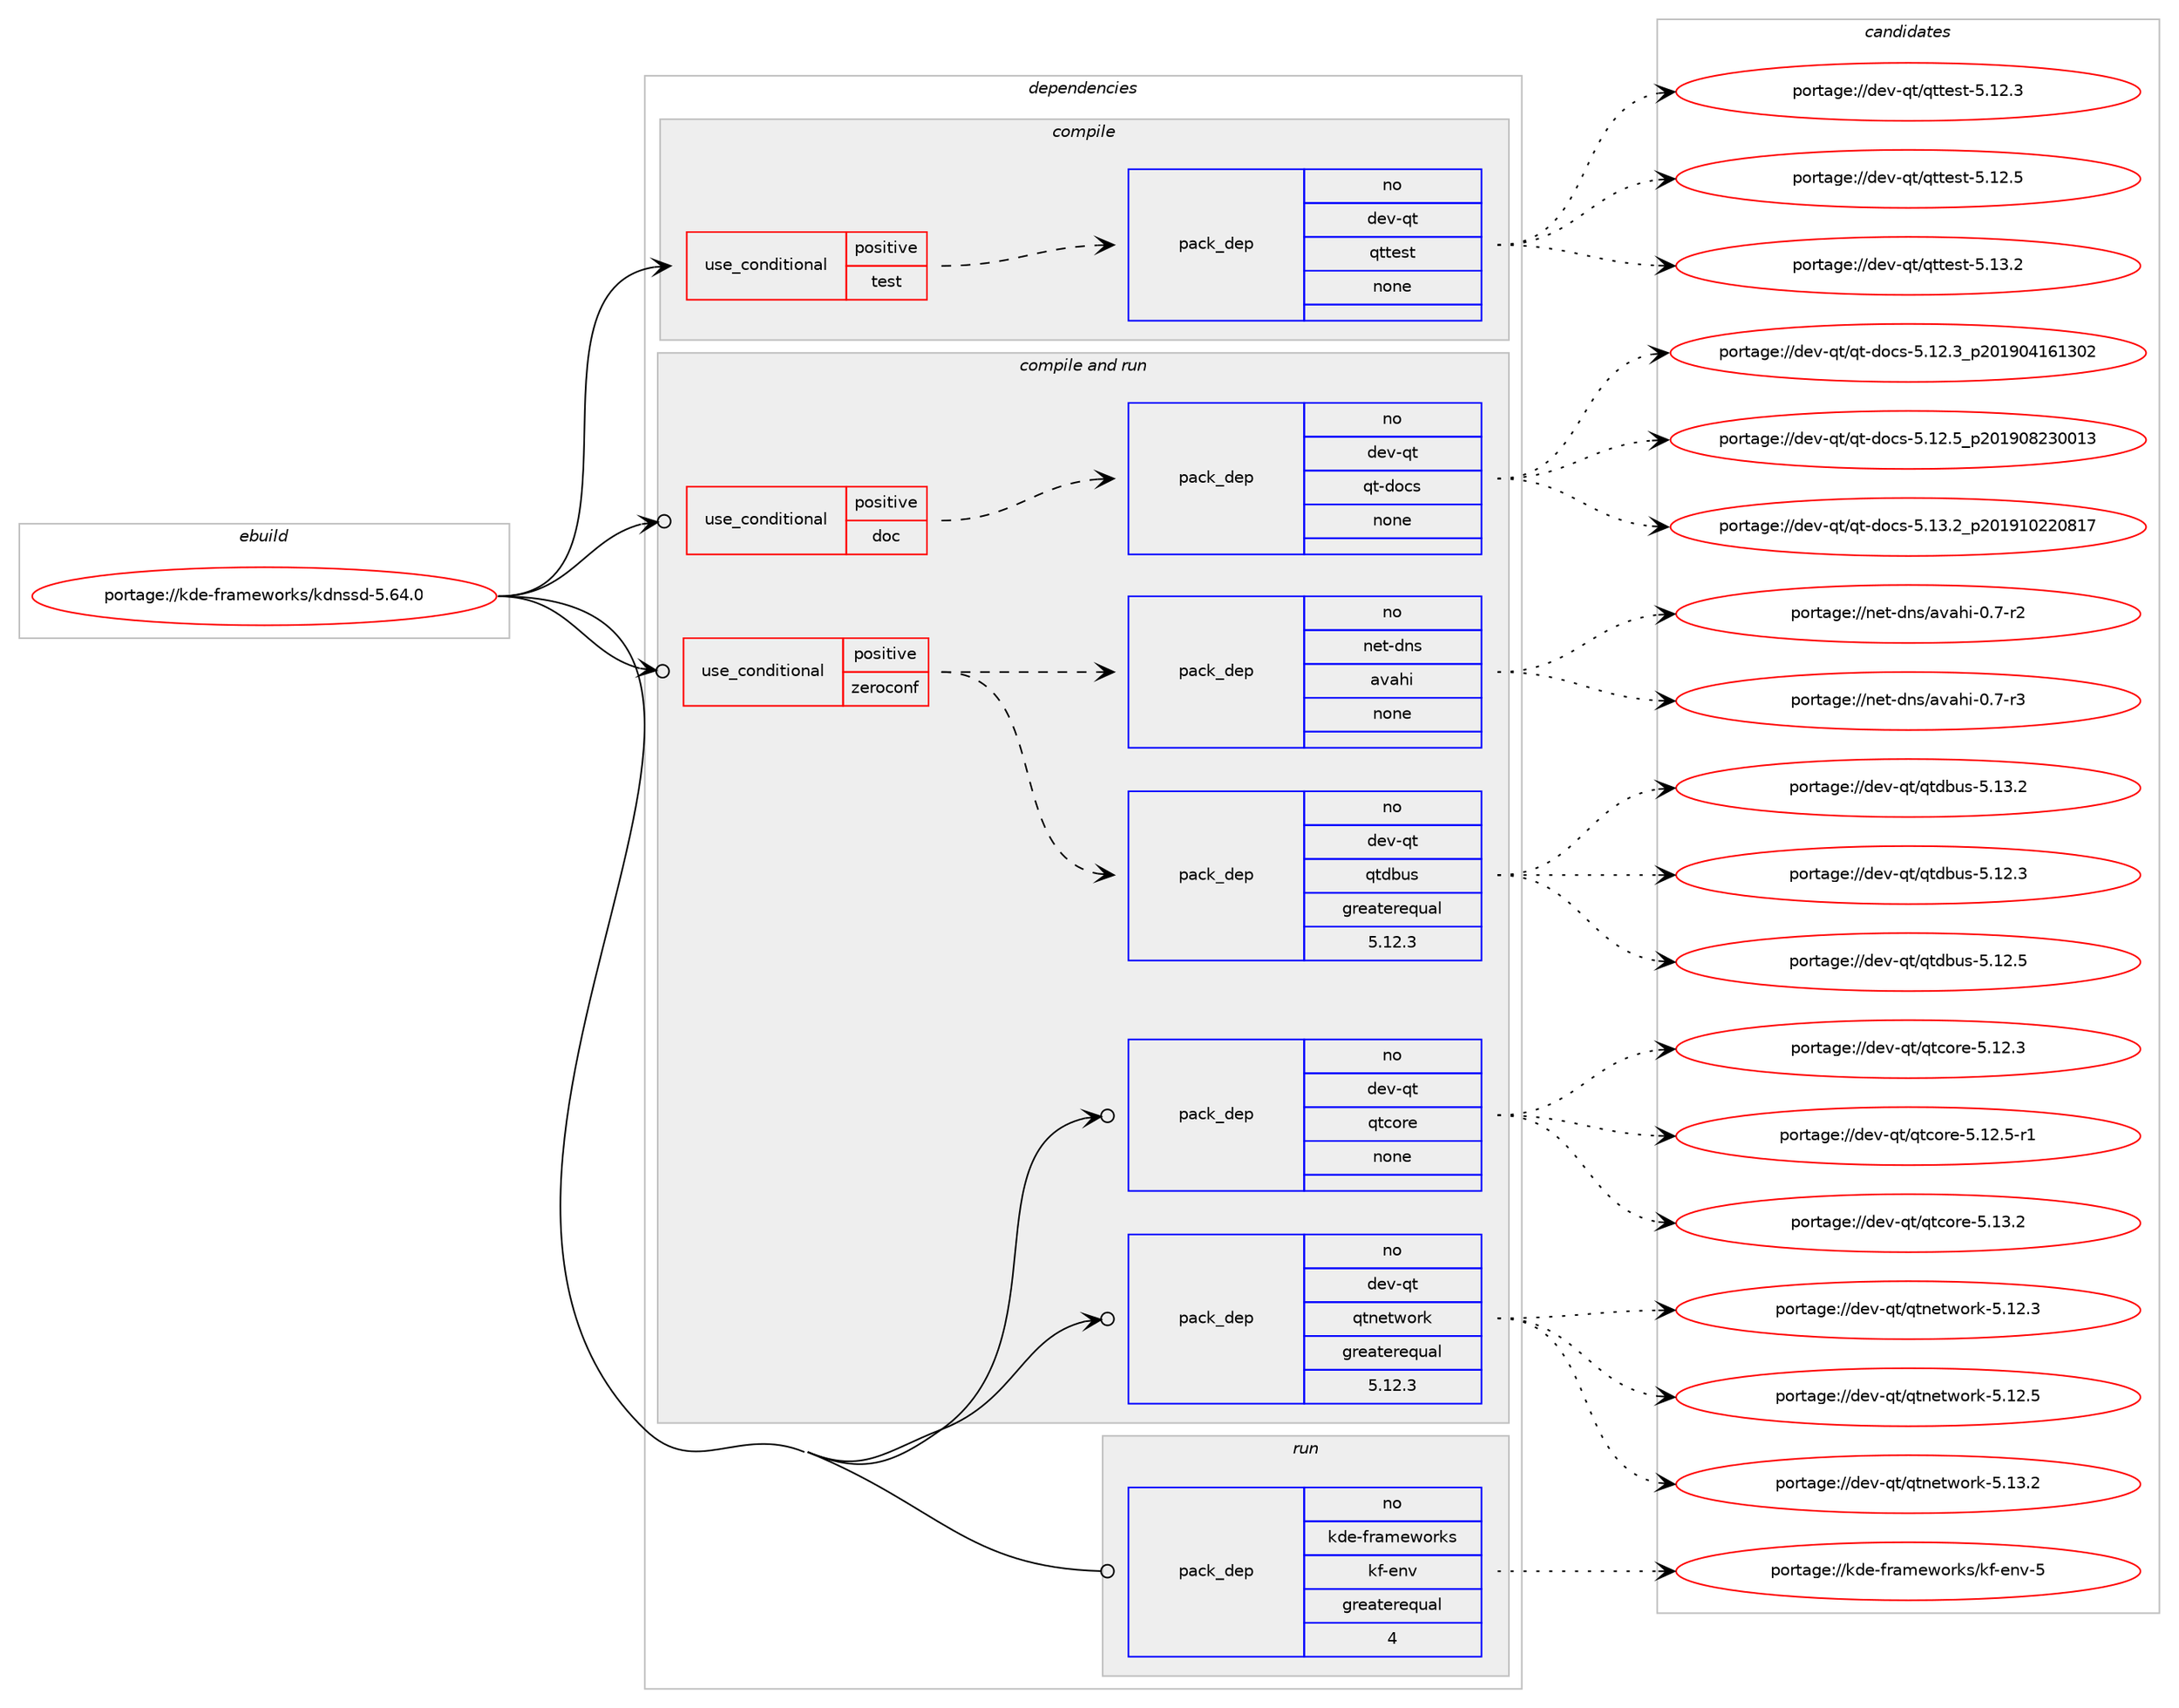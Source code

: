 digraph prolog {

# *************
# Graph options
# *************

newrank=true;
concentrate=true;
compound=true;
graph [rankdir=LR,fontname=Helvetica,fontsize=10,ranksep=1.5];#, ranksep=2.5, nodesep=0.2];
edge  [arrowhead=vee];
node  [fontname=Helvetica,fontsize=10];

# **********
# The ebuild
# **********

subgraph cluster_leftcol {
color=gray;
rank=same;
label=<<i>ebuild</i>>;
id [label="portage://kde-frameworks/kdnssd-5.64.0", color=red, width=4, href="../kde-frameworks/kdnssd-5.64.0.svg"];
}

# ****************
# The dependencies
# ****************

subgraph cluster_midcol {
color=gray;
label=<<i>dependencies</i>>;
subgraph cluster_compile {
fillcolor="#eeeeee";
style=filled;
label=<<i>compile</i>>;
subgraph cond75636 {
dependency297353 [label=<<TABLE BORDER="0" CELLBORDER="1" CELLSPACING="0" CELLPADDING="4"><TR><TD ROWSPAN="3" CELLPADDING="10">use_conditional</TD></TR><TR><TD>positive</TD></TR><TR><TD>test</TD></TR></TABLE>>, shape=none, color=red];
subgraph pack217067 {
dependency297354 [label=<<TABLE BORDER="0" CELLBORDER="1" CELLSPACING="0" CELLPADDING="4" WIDTH="220"><TR><TD ROWSPAN="6" CELLPADDING="30">pack_dep</TD></TR><TR><TD WIDTH="110">no</TD></TR><TR><TD>dev-qt</TD></TR><TR><TD>qttest</TD></TR><TR><TD>none</TD></TR><TR><TD></TD></TR></TABLE>>, shape=none, color=blue];
}
dependency297353:e -> dependency297354:w [weight=20,style="dashed",arrowhead="vee"];
}
id:e -> dependency297353:w [weight=20,style="solid",arrowhead="vee"];
}
subgraph cluster_compileandrun {
fillcolor="#eeeeee";
style=filled;
label=<<i>compile and run</i>>;
subgraph cond75637 {
dependency297355 [label=<<TABLE BORDER="0" CELLBORDER="1" CELLSPACING="0" CELLPADDING="4"><TR><TD ROWSPAN="3" CELLPADDING="10">use_conditional</TD></TR><TR><TD>positive</TD></TR><TR><TD>doc</TD></TR></TABLE>>, shape=none, color=red];
subgraph pack217068 {
dependency297356 [label=<<TABLE BORDER="0" CELLBORDER="1" CELLSPACING="0" CELLPADDING="4" WIDTH="220"><TR><TD ROWSPAN="6" CELLPADDING="30">pack_dep</TD></TR><TR><TD WIDTH="110">no</TD></TR><TR><TD>dev-qt</TD></TR><TR><TD>qt-docs</TD></TR><TR><TD>none</TD></TR><TR><TD></TD></TR></TABLE>>, shape=none, color=blue];
}
dependency297355:e -> dependency297356:w [weight=20,style="dashed",arrowhead="vee"];
}
id:e -> dependency297355:w [weight=20,style="solid",arrowhead="odotvee"];
subgraph cond75638 {
dependency297357 [label=<<TABLE BORDER="0" CELLBORDER="1" CELLSPACING="0" CELLPADDING="4"><TR><TD ROWSPAN="3" CELLPADDING="10">use_conditional</TD></TR><TR><TD>positive</TD></TR><TR><TD>zeroconf</TD></TR></TABLE>>, shape=none, color=red];
subgraph pack217069 {
dependency297358 [label=<<TABLE BORDER="0" CELLBORDER="1" CELLSPACING="0" CELLPADDING="4" WIDTH="220"><TR><TD ROWSPAN="6" CELLPADDING="30">pack_dep</TD></TR><TR><TD WIDTH="110">no</TD></TR><TR><TD>dev-qt</TD></TR><TR><TD>qtdbus</TD></TR><TR><TD>greaterequal</TD></TR><TR><TD>5.12.3</TD></TR></TABLE>>, shape=none, color=blue];
}
dependency297357:e -> dependency297358:w [weight=20,style="dashed",arrowhead="vee"];
subgraph pack217070 {
dependency297359 [label=<<TABLE BORDER="0" CELLBORDER="1" CELLSPACING="0" CELLPADDING="4" WIDTH="220"><TR><TD ROWSPAN="6" CELLPADDING="30">pack_dep</TD></TR><TR><TD WIDTH="110">no</TD></TR><TR><TD>net-dns</TD></TR><TR><TD>avahi</TD></TR><TR><TD>none</TD></TR><TR><TD></TD></TR></TABLE>>, shape=none, color=blue];
}
dependency297357:e -> dependency297359:w [weight=20,style="dashed",arrowhead="vee"];
}
id:e -> dependency297357:w [weight=20,style="solid",arrowhead="odotvee"];
subgraph pack217071 {
dependency297360 [label=<<TABLE BORDER="0" CELLBORDER="1" CELLSPACING="0" CELLPADDING="4" WIDTH="220"><TR><TD ROWSPAN="6" CELLPADDING="30">pack_dep</TD></TR><TR><TD WIDTH="110">no</TD></TR><TR><TD>dev-qt</TD></TR><TR><TD>qtcore</TD></TR><TR><TD>none</TD></TR><TR><TD></TD></TR></TABLE>>, shape=none, color=blue];
}
id:e -> dependency297360:w [weight=20,style="solid",arrowhead="odotvee"];
subgraph pack217072 {
dependency297361 [label=<<TABLE BORDER="0" CELLBORDER="1" CELLSPACING="0" CELLPADDING="4" WIDTH="220"><TR><TD ROWSPAN="6" CELLPADDING="30">pack_dep</TD></TR><TR><TD WIDTH="110">no</TD></TR><TR><TD>dev-qt</TD></TR><TR><TD>qtnetwork</TD></TR><TR><TD>greaterequal</TD></TR><TR><TD>5.12.3</TD></TR></TABLE>>, shape=none, color=blue];
}
id:e -> dependency297361:w [weight=20,style="solid",arrowhead="odotvee"];
}
subgraph cluster_run {
fillcolor="#eeeeee";
style=filled;
label=<<i>run</i>>;
subgraph pack217073 {
dependency297362 [label=<<TABLE BORDER="0" CELLBORDER="1" CELLSPACING="0" CELLPADDING="4" WIDTH="220"><TR><TD ROWSPAN="6" CELLPADDING="30">pack_dep</TD></TR><TR><TD WIDTH="110">no</TD></TR><TR><TD>kde-frameworks</TD></TR><TR><TD>kf-env</TD></TR><TR><TD>greaterequal</TD></TR><TR><TD>4</TD></TR></TABLE>>, shape=none, color=blue];
}
id:e -> dependency297362:w [weight=20,style="solid",arrowhead="odot"];
}
}

# **************
# The candidates
# **************

subgraph cluster_choices {
rank=same;
color=gray;
label=<<i>candidates</i>>;

subgraph choice217067 {
color=black;
nodesep=1;
choiceportage100101118451131164711311611610111511645534649504651 [label="portage://dev-qt/qttest-5.12.3", color=red, width=4,href="../dev-qt/qttest-5.12.3.svg"];
choiceportage100101118451131164711311611610111511645534649504653 [label="portage://dev-qt/qttest-5.12.5", color=red, width=4,href="../dev-qt/qttest-5.12.5.svg"];
choiceportage100101118451131164711311611610111511645534649514650 [label="portage://dev-qt/qttest-5.13.2", color=red, width=4,href="../dev-qt/qttest-5.13.2.svg"];
dependency297354:e -> choiceportage100101118451131164711311611610111511645534649504651:w [style=dotted,weight="100"];
dependency297354:e -> choiceportage100101118451131164711311611610111511645534649504653:w [style=dotted,weight="100"];
dependency297354:e -> choiceportage100101118451131164711311611610111511645534649514650:w [style=dotted,weight="100"];
}
subgraph choice217068 {
color=black;
nodesep=1;
choiceportage100101118451131164711311645100111991154553464950465195112504849574852495449514850 [label="portage://dev-qt/qt-docs-5.12.3_p201904161302", color=red, width=4,href="../dev-qt/qt-docs-5.12.3_p201904161302.svg"];
choiceportage100101118451131164711311645100111991154553464950465395112504849574856505148484951 [label="portage://dev-qt/qt-docs-5.12.5_p201908230013", color=red, width=4,href="../dev-qt/qt-docs-5.12.5_p201908230013.svg"];
choiceportage100101118451131164711311645100111991154553464951465095112504849574948505048564955 [label="portage://dev-qt/qt-docs-5.13.2_p201910220817", color=red, width=4,href="../dev-qt/qt-docs-5.13.2_p201910220817.svg"];
dependency297356:e -> choiceportage100101118451131164711311645100111991154553464950465195112504849574852495449514850:w [style=dotted,weight="100"];
dependency297356:e -> choiceportage100101118451131164711311645100111991154553464950465395112504849574856505148484951:w [style=dotted,weight="100"];
dependency297356:e -> choiceportage100101118451131164711311645100111991154553464951465095112504849574948505048564955:w [style=dotted,weight="100"];
}
subgraph choice217069 {
color=black;
nodesep=1;
choiceportage10010111845113116471131161009811711545534649504651 [label="portage://dev-qt/qtdbus-5.12.3", color=red, width=4,href="../dev-qt/qtdbus-5.12.3.svg"];
choiceportage10010111845113116471131161009811711545534649504653 [label="portage://dev-qt/qtdbus-5.12.5", color=red, width=4,href="../dev-qt/qtdbus-5.12.5.svg"];
choiceportage10010111845113116471131161009811711545534649514650 [label="portage://dev-qt/qtdbus-5.13.2", color=red, width=4,href="../dev-qt/qtdbus-5.13.2.svg"];
dependency297358:e -> choiceportage10010111845113116471131161009811711545534649504651:w [style=dotted,weight="100"];
dependency297358:e -> choiceportage10010111845113116471131161009811711545534649504653:w [style=dotted,weight="100"];
dependency297358:e -> choiceportage10010111845113116471131161009811711545534649514650:w [style=dotted,weight="100"];
}
subgraph choice217070 {
color=black;
nodesep=1;
choiceportage11010111645100110115479711897104105454846554511450 [label="portage://net-dns/avahi-0.7-r2", color=red, width=4,href="../net-dns/avahi-0.7-r2.svg"];
choiceportage11010111645100110115479711897104105454846554511451 [label="portage://net-dns/avahi-0.7-r3", color=red, width=4,href="../net-dns/avahi-0.7-r3.svg"];
dependency297359:e -> choiceportage11010111645100110115479711897104105454846554511450:w [style=dotted,weight="100"];
dependency297359:e -> choiceportage11010111645100110115479711897104105454846554511451:w [style=dotted,weight="100"];
}
subgraph choice217071 {
color=black;
nodesep=1;
choiceportage10010111845113116471131169911111410145534649504651 [label="portage://dev-qt/qtcore-5.12.3", color=red, width=4,href="../dev-qt/qtcore-5.12.3.svg"];
choiceportage100101118451131164711311699111114101455346495046534511449 [label="portage://dev-qt/qtcore-5.12.5-r1", color=red, width=4,href="../dev-qt/qtcore-5.12.5-r1.svg"];
choiceportage10010111845113116471131169911111410145534649514650 [label="portage://dev-qt/qtcore-5.13.2", color=red, width=4,href="../dev-qt/qtcore-5.13.2.svg"];
dependency297360:e -> choiceportage10010111845113116471131169911111410145534649504651:w [style=dotted,weight="100"];
dependency297360:e -> choiceportage100101118451131164711311699111114101455346495046534511449:w [style=dotted,weight="100"];
dependency297360:e -> choiceportage10010111845113116471131169911111410145534649514650:w [style=dotted,weight="100"];
}
subgraph choice217072 {
color=black;
nodesep=1;
choiceportage100101118451131164711311611010111611911111410745534649504651 [label="portage://dev-qt/qtnetwork-5.12.3", color=red, width=4,href="../dev-qt/qtnetwork-5.12.3.svg"];
choiceportage100101118451131164711311611010111611911111410745534649504653 [label="portage://dev-qt/qtnetwork-5.12.5", color=red, width=4,href="../dev-qt/qtnetwork-5.12.5.svg"];
choiceportage100101118451131164711311611010111611911111410745534649514650 [label="portage://dev-qt/qtnetwork-5.13.2", color=red, width=4,href="../dev-qt/qtnetwork-5.13.2.svg"];
dependency297361:e -> choiceportage100101118451131164711311611010111611911111410745534649504651:w [style=dotted,weight="100"];
dependency297361:e -> choiceportage100101118451131164711311611010111611911111410745534649504653:w [style=dotted,weight="100"];
dependency297361:e -> choiceportage100101118451131164711311611010111611911111410745534649514650:w [style=dotted,weight="100"];
}
subgraph choice217073 {
color=black;
nodesep=1;
choiceportage107100101451021149710910111911111410711547107102451011101184553 [label="portage://kde-frameworks/kf-env-5", color=red, width=4,href="../kde-frameworks/kf-env-5.svg"];
dependency297362:e -> choiceportage107100101451021149710910111911111410711547107102451011101184553:w [style=dotted,weight="100"];
}
}

}
